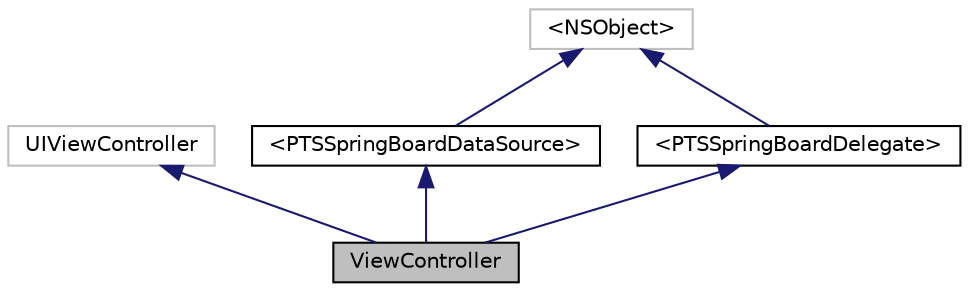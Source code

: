 digraph "ViewController"
{
  edge [fontname="Helvetica",fontsize="10",labelfontname="Helvetica",labelfontsize="10"];
  node [fontname="Helvetica",fontsize="10",shape=record];
  Node1 [label="ViewController",height=0.2,width=0.4,color="black", fillcolor="grey75", style="filled" fontcolor="black"];
  Node2 -> Node1 [dir="back",color="midnightblue",fontsize="10",style="solid",fontname="Helvetica"];
  Node2 [label="UIViewController",height=0.2,width=0.4,color="grey75", fillcolor="white", style="filled"];
  Node3 -> Node1 [dir="back",color="midnightblue",fontsize="10",style="solid",fontname="Helvetica"];
  Node3 [label="\<PTSSpringBoardDataSource\>",height=0.2,width=0.4,color="black", fillcolor="white", style="filled",URL="$protocol_p_t_s_spring_board_data_source-p.html",tooltip="The protocol is implemented by a PTSSpringBoard data source which provides the content for a PTSSprin..."];
  Node4 -> Node3 [dir="back",color="midnightblue",fontsize="10",style="solid",fontname="Helvetica"];
  Node4 [label="\<NSObject\>",height=0.2,width=0.4,color="grey75", fillcolor="white", style="filled"];
  Node5 -> Node1 [dir="back",color="midnightblue",fontsize="10",style="solid",fontname="Helvetica"];
  Node5 [label="\<PTSSpringBoardDelegate\>",height=0.2,width=0.4,color="black", fillcolor="white", style="filled",URL="$protocol_p_t_s_spring_board_delegate-p.html",tooltip="The protocol is implemented by a PTSSpringBoard delegate to be informed of user-interactions occuring..."];
  Node4 -> Node5 [dir="back",color="midnightblue",fontsize="10",style="solid",fontname="Helvetica"];
}
